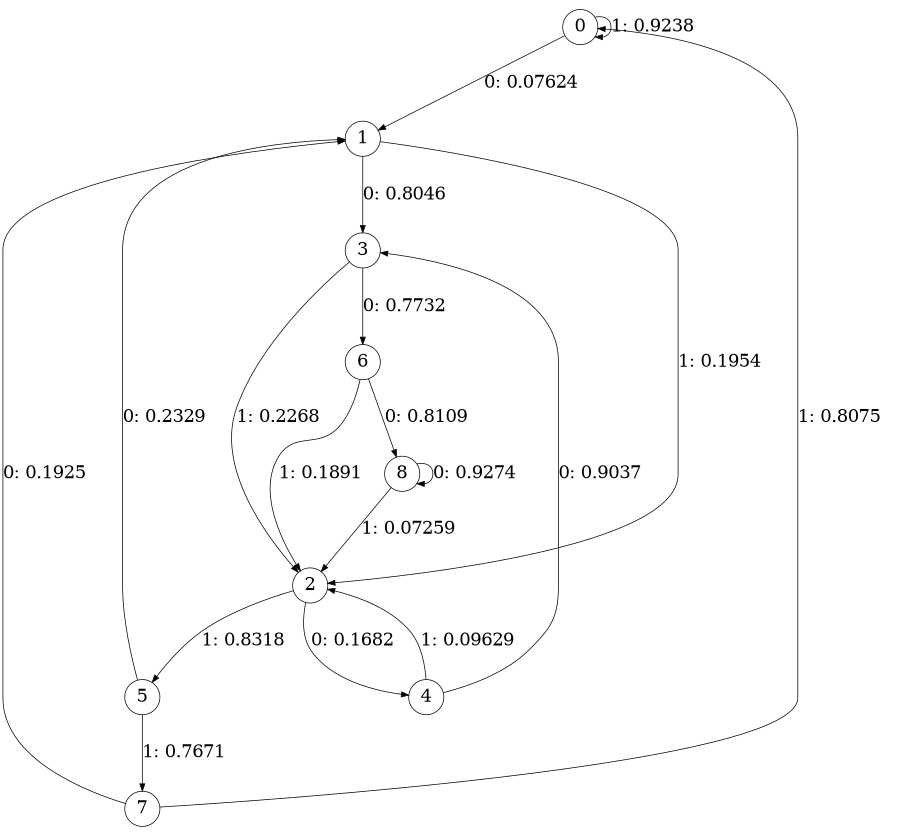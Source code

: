digraph "ch24face_outputL4" {
size = "6,8.5";
ratio = "fill";
node [shape = circle];
node [fontsize = 24];
edge [fontsize = 24];
0 -> 1 [label = "0: 0.07624  "];
0 -> 0 [label = "1: 0.9238   "];
1 -> 3 [label = "0: 0.8046   "];
1 -> 2 [label = "1: 0.1954   "];
2 -> 4 [label = "0: 0.1682   "];
2 -> 5 [label = "1: 0.8318   "];
3 -> 6 [label = "0: 0.7732   "];
3 -> 2 [label = "1: 0.2268   "];
4 -> 3 [label = "0: 0.9037   "];
4 -> 2 [label = "1: 0.09629  "];
5 -> 1 [label = "0: 0.2329   "];
5 -> 7 [label = "1: 0.7671   "];
6 -> 8 [label = "0: 0.8109   "];
6 -> 2 [label = "1: 0.1891   "];
7 -> 1 [label = "0: 0.1925   "];
7 -> 0 [label = "1: 0.8075   "];
8 -> 8 [label = "0: 0.9274   "];
8 -> 2 [label = "1: 0.07259  "];
}
